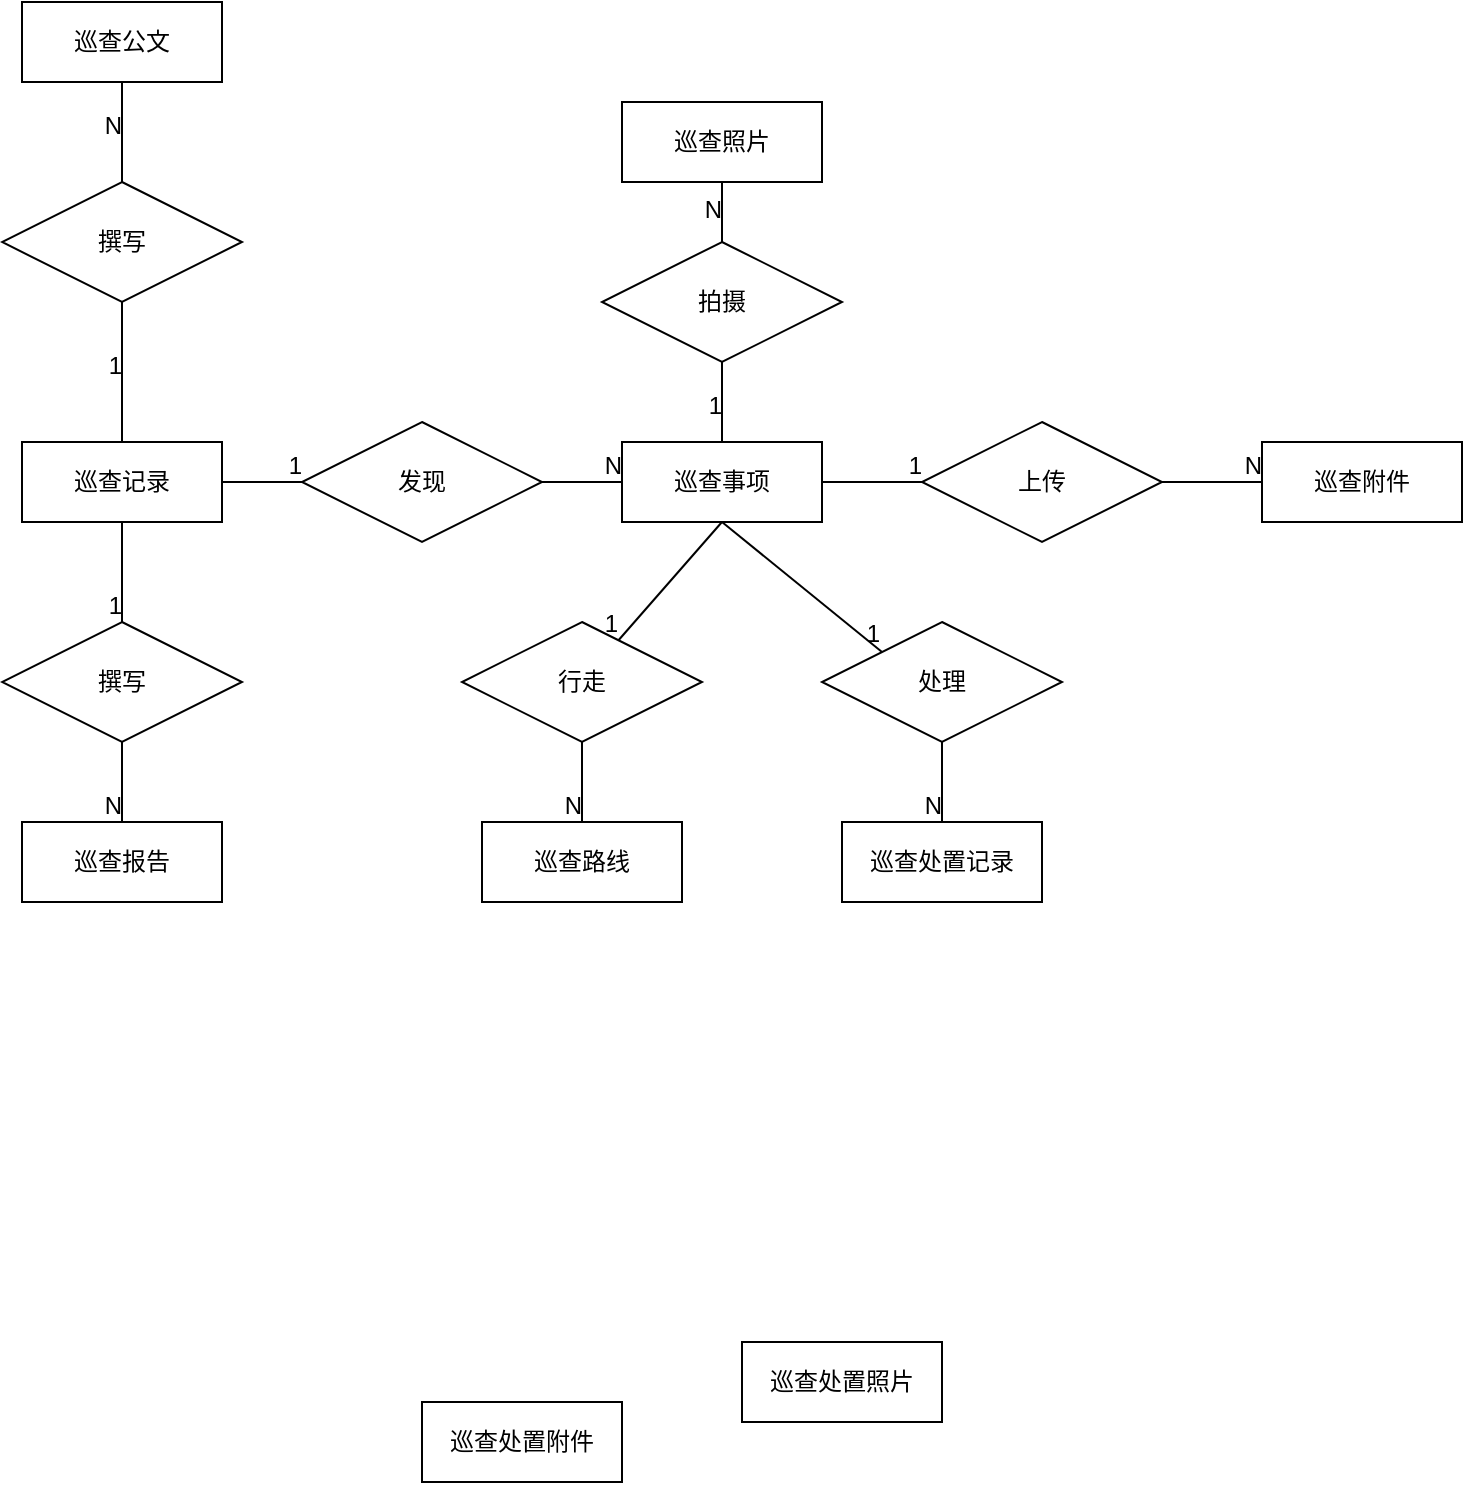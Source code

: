<mxfile version="14.1.8" type="github">
  <diagram id="R2lEEEUBdFMjLlhIrx00" name="Page-1">
    <mxGraphModel dx="905" dy="684" grid="1" gridSize="10" guides="1" tooltips="1" connect="1" arrows="1" fold="1" page="1" pageScale="1" pageWidth="850" pageHeight="1100" math="0" shadow="0" extFonts="Permanent Marker^https://fonts.googleapis.com/css?family=Permanent+Marker">
      <root>
        <mxCell id="0" />
        <mxCell id="1" parent="0" />
        <mxCell id="lb9JI9_FD7YLYeVPfku9-1" value="巡查记录" style="whiteSpace=wrap;html=1;align=center;" vertex="1" parent="1">
          <mxGeometry x="220" y="490" width="100" height="40" as="geometry" />
        </mxCell>
        <mxCell id="lb9JI9_FD7YLYeVPfku9-2" value="巡查事项" style="whiteSpace=wrap;html=1;align=center;" vertex="1" parent="1">
          <mxGeometry x="520" y="490" width="100" height="40" as="geometry" />
        </mxCell>
        <mxCell id="lb9JI9_FD7YLYeVPfku9-3" value="巡查报告" style="whiteSpace=wrap;html=1;align=center;" vertex="1" parent="1">
          <mxGeometry x="220" y="680" width="100" height="40" as="geometry" />
        </mxCell>
        <mxCell id="lb9JI9_FD7YLYeVPfku9-4" value="巡查公文" style="whiteSpace=wrap;html=1;align=center;" vertex="1" parent="1">
          <mxGeometry x="220" y="270" width="100" height="40" as="geometry" />
        </mxCell>
        <mxCell id="lb9JI9_FD7YLYeVPfku9-5" value="巡查照片" style="whiteSpace=wrap;html=1;align=center;" vertex="1" parent="1">
          <mxGeometry x="520" y="320" width="100" height="40" as="geometry" />
        </mxCell>
        <mxCell id="lb9JI9_FD7YLYeVPfku9-7" value="巡查附件" style="whiteSpace=wrap;html=1;align=center;" vertex="1" parent="1">
          <mxGeometry x="840" y="490" width="100" height="40" as="geometry" />
        </mxCell>
        <mxCell id="lb9JI9_FD7YLYeVPfku9-8" value="巡查路线" style="whiteSpace=wrap;html=1;align=center;" vertex="1" parent="1">
          <mxGeometry x="450" y="680" width="100" height="40" as="geometry" />
        </mxCell>
        <mxCell id="lb9JI9_FD7YLYeVPfku9-9" value="巡查处置记录" style="whiteSpace=wrap;html=1;align=center;" vertex="1" parent="1">
          <mxGeometry x="630" y="680" width="100" height="40" as="geometry" />
        </mxCell>
        <mxCell id="lb9JI9_FD7YLYeVPfku9-10" value="巡查处置附件" style="whiteSpace=wrap;html=1;align=center;" vertex="1" parent="1">
          <mxGeometry x="420" y="970" width="100" height="40" as="geometry" />
        </mxCell>
        <mxCell id="lb9JI9_FD7YLYeVPfku9-11" value="巡查处置照片" style="whiteSpace=wrap;html=1;align=center;" vertex="1" parent="1">
          <mxGeometry x="580" y="940" width="100" height="40" as="geometry" />
        </mxCell>
        <mxCell id="lb9JI9_FD7YLYeVPfku9-12" value="发现" style="shape=rhombus;perimeter=rhombusPerimeter;whiteSpace=wrap;html=1;align=center;" vertex="1" parent="1">
          <mxGeometry x="360" y="480" width="120" height="60" as="geometry" />
        </mxCell>
        <mxCell id="lb9JI9_FD7YLYeVPfku9-13" value="" style="endArrow=none;html=1;rounded=0;entryX=0;entryY=0.5;entryDx=0;entryDy=0;" edge="1" parent="1" target="lb9JI9_FD7YLYeVPfku9-12">
          <mxGeometry relative="1" as="geometry">
            <mxPoint x="320" y="510" as="sourcePoint" />
            <mxPoint x="390" y="510" as="targetPoint" />
          </mxGeometry>
        </mxCell>
        <mxCell id="lb9JI9_FD7YLYeVPfku9-14" value="1" style="resizable=0;html=1;align=right;verticalAlign=bottom;" connectable="0" vertex="1" parent="lb9JI9_FD7YLYeVPfku9-13">
          <mxGeometry x="1" relative="1" as="geometry" />
        </mxCell>
        <mxCell id="lb9JI9_FD7YLYeVPfku9-15" value="" style="endArrow=none;html=1;rounded=0;exitX=1;exitY=0.5;exitDx=0;exitDy=0;entryX=0;entryY=0.5;entryDx=0;entryDy=0;" edge="1" parent="1" source="lb9JI9_FD7YLYeVPfku9-12" target="lb9JI9_FD7YLYeVPfku9-2">
          <mxGeometry relative="1" as="geometry">
            <mxPoint x="450" y="590" as="sourcePoint" />
            <mxPoint x="610" y="590" as="targetPoint" />
          </mxGeometry>
        </mxCell>
        <mxCell id="lb9JI9_FD7YLYeVPfku9-16" value="N" style="resizable=0;html=1;align=right;verticalAlign=bottom;" connectable="0" vertex="1" parent="lb9JI9_FD7YLYeVPfku9-15">
          <mxGeometry x="1" relative="1" as="geometry" />
        </mxCell>
        <mxCell id="lb9JI9_FD7YLYeVPfku9-17" value="撰写" style="shape=rhombus;perimeter=rhombusPerimeter;whiteSpace=wrap;html=1;align=center;" vertex="1" parent="1">
          <mxGeometry x="210" y="580" width="120" height="60" as="geometry" />
        </mxCell>
        <mxCell id="lb9JI9_FD7YLYeVPfku9-18" value="" style="endArrow=none;html=1;rounded=0;exitX=0.5;exitY=1;exitDx=0;exitDy=0;entryX=0.5;entryY=0;entryDx=0;entryDy=0;" edge="1" parent="1" source="lb9JI9_FD7YLYeVPfku9-1" target="lb9JI9_FD7YLYeVPfku9-17">
          <mxGeometry relative="1" as="geometry">
            <mxPoint x="400" y="600" as="sourcePoint" />
            <mxPoint x="560" y="600" as="targetPoint" />
          </mxGeometry>
        </mxCell>
        <mxCell id="lb9JI9_FD7YLYeVPfku9-19" value="1" style="resizable=0;html=1;align=right;verticalAlign=bottom;" connectable="0" vertex="1" parent="lb9JI9_FD7YLYeVPfku9-18">
          <mxGeometry x="1" relative="1" as="geometry" />
        </mxCell>
        <mxCell id="lb9JI9_FD7YLYeVPfku9-20" value="" style="endArrow=none;html=1;rounded=0;exitX=0.5;exitY=1;exitDx=0;exitDy=0;entryX=0.5;entryY=0;entryDx=0;entryDy=0;" edge="1" parent="1" source="lb9JI9_FD7YLYeVPfku9-17" target="lb9JI9_FD7YLYeVPfku9-3">
          <mxGeometry relative="1" as="geometry">
            <mxPoint x="420" y="630" as="sourcePoint" />
            <mxPoint x="580" y="630" as="targetPoint" />
          </mxGeometry>
        </mxCell>
        <mxCell id="lb9JI9_FD7YLYeVPfku9-21" value="N" style="resizable=0;html=1;align=right;verticalAlign=bottom;" connectable="0" vertex="1" parent="lb9JI9_FD7YLYeVPfku9-20">
          <mxGeometry x="1" relative="1" as="geometry" />
        </mxCell>
        <mxCell id="lb9JI9_FD7YLYeVPfku9-22" value="撰写" style="shape=rhombus;perimeter=rhombusPerimeter;whiteSpace=wrap;html=1;align=center;" vertex="1" parent="1">
          <mxGeometry x="210" y="360" width="120" height="60" as="geometry" />
        </mxCell>
        <mxCell id="lb9JI9_FD7YLYeVPfku9-23" value="" style="endArrow=none;html=1;rounded=0;exitX=0.5;exitY=0;exitDx=0;exitDy=0;entryX=0.5;entryY=1;entryDx=0;entryDy=0;" edge="1" parent="1" source="lb9JI9_FD7YLYeVPfku9-1" target="lb9JI9_FD7YLYeVPfku9-22">
          <mxGeometry relative="1" as="geometry">
            <mxPoint x="320" y="450" as="sourcePoint" />
            <mxPoint x="480" y="450" as="targetPoint" />
          </mxGeometry>
        </mxCell>
        <mxCell id="lb9JI9_FD7YLYeVPfku9-24" value="1" style="resizable=0;html=1;align=right;verticalAlign=bottom;" connectable="0" vertex="1" parent="lb9JI9_FD7YLYeVPfku9-23">
          <mxGeometry x="1" relative="1" as="geometry">
            <mxPoint y="40" as="offset" />
          </mxGeometry>
        </mxCell>
        <mxCell id="lb9JI9_FD7YLYeVPfku9-25" value="" style="endArrow=none;html=1;rounded=0;exitX=0.5;exitY=0;exitDx=0;exitDy=0;entryX=0.5;entryY=1;entryDx=0;entryDy=0;" edge="1" parent="1" source="lb9JI9_FD7YLYeVPfku9-22" target="lb9JI9_FD7YLYeVPfku9-4">
          <mxGeometry relative="1" as="geometry">
            <mxPoint x="400" y="330" as="sourcePoint" />
            <mxPoint x="560" y="330" as="targetPoint" />
          </mxGeometry>
        </mxCell>
        <mxCell id="lb9JI9_FD7YLYeVPfku9-26" value="N" style="resizable=0;html=1;align=right;verticalAlign=bottom;" connectable="0" vertex="1" parent="lb9JI9_FD7YLYeVPfku9-25">
          <mxGeometry x="1" relative="1" as="geometry">
            <mxPoint y="30" as="offset" />
          </mxGeometry>
        </mxCell>
        <mxCell id="lb9JI9_FD7YLYeVPfku9-27" value="拍摄" style="shape=rhombus;perimeter=rhombusPerimeter;whiteSpace=wrap;html=1;align=center;" vertex="1" parent="1">
          <mxGeometry x="510" y="390" width="120" height="60" as="geometry" />
        </mxCell>
        <mxCell id="lb9JI9_FD7YLYeVPfku9-28" value="" style="endArrow=none;html=1;rounded=0;exitX=0.5;exitY=0;exitDx=0;exitDy=0;entryX=0.5;entryY=1;entryDx=0;entryDy=0;" edge="1" parent="1" source="lb9JI9_FD7YLYeVPfku9-2" target="lb9JI9_FD7YLYeVPfku9-27">
          <mxGeometry relative="1" as="geometry">
            <mxPoint x="630" y="470" as="sourcePoint" />
            <mxPoint x="790" y="470" as="targetPoint" />
          </mxGeometry>
        </mxCell>
        <mxCell id="lb9JI9_FD7YLYeVPfku9-29" value="1" style="resizable=0;html=1;align=right;verticalAlign=bottom;" connectable="0" vertex="1" parent="lb9JI9_FD7YLYeVPfku9-28">
          <mxGeometry x="1" relative="1" as="geometry">
            <mxPoint y="30" as="offset" />
          </mxGeometry>
        </mxCell>
        <mxCell id="lb9JI9_FD7YLYeVPfku9-30" value="" style="endArrow=none;html=1;rounded=0;exitX=0.5;exitY=0;exitDx=0;exitDy=0;entryX=0.5;entryY=1;entryDx=0;entryDy=0;" edge="1" parent="1" source="lb9JI9_FD7YLYeVPfku9-27" target="lb9JI9_FD7YLYeVPfku9-5">
          <mxGeometry relative="1" as="geometry">
            <mxPoint x="650" y="380" as="sourcePoint" />
            <mxPoint x="810" y="380" as="targetPoint" />
          </mxGeometry>
        </mxCell>
        <mxCell id="lb9JI9_FD7YLYeVPfku9-31" value="N" style="resizable=0;html=1;align=right;verticalAlign=bottom;" connectable="0" vertex="1" parent="lb9JI9_FD7YLYeVPfku9-30">
          <mxGeometry x="1" relative="1" as="geometry">
            <mxPoint y="22" as="offset" />
          </mxGeometry>
        </mxCell>
        <mxCell id="lb9JI9_FD7YLYeVPfku9-32" value="上传" style="shape=rhombus;perimeter=rhombusPerimeter;whiteSpace=wrap;html=1;align=center;" vertex="1" parent="1">
          <mxGeometry x="670" y="480" width="120" height="60" as="geometry" />
        </mxCell>
        <mxCell id="lb9JI9_FD7YLYeVPfku9-33" value="" style="endArrow=none;html=1;rounded=0;exitX=1;exitY=0.5;exitDx=0;exitDy=0;entryX=0;entryY=0.5;entryDx=0;entryDy=0;" edge="1" parent="1" source="lb9JI9_FD7YLYeVPfku9-2" target="lb9JI9_FD7YLYeVPfku9-32">
          <mxGeometry relative="1" as="geometry">
            <mxPoint x="630" y="570" as="sourcePoint" />
            <mxPoint x="790" y="570" as="targetPoint" />
          </mxGeometry>
        </mxCell>
        <mxCell id="lb9JI9_FD7YLYeVPfku9-34" value="1" style="resizable=0;html=1;align=right;verticalAlign=bottom;" connectable="0" vertex="1" parent="lb9JI9_FD7YLYeVPfku9-33">
          <mxGeometry x="1" relative="1" as="geometry" />
        </mxCell>
        <mxCell id="lb9JI9_FD7YLYeVPfku9-35" value="" style="endArrow=none;html=1;rounded=0;exitX=1;exitY=0.5;exitDx=0;exitDy=0;entryX=0;entryY=0.5;entryDx=0;entryDy=0;" edge="1" parent="1" source="lb9JI9_FD7YLYeVPfku9-32" target="lb9JI9_FD7YLYeVPfku9-7">
          <mxGeometry relative="1" as="geometry">
            <mxPoint x="790" y="509.5" as="sourcePoint" />
            <mxPoint x="950" y="509.5" as="targetPoint" />
          </mxGeometry>
        </mxCell>
        <mxCell id="lb9JI9_FD7YLYeVPfku9-36" value="N" style="resizable=0;html=1;align=right;verticalAlign=bottom;" connectable="0" vertex="1" parent="lb9JI9_FD7YLYeVPfku9-35">
          <mxGeometry x="1" relative="1" as="geometry" />
        </mxCell>
        <mxCell id="lb9JI9_FD7YLYeVPfku9-37" value="行走" style="shape=rhombus;perimeter=rhombusPerimeter;whiteSpace=wrap;html=1;align=center;" vertex="1" parent="1">
          <mxGeometry x="440" y="580" width="120" height="60" as="geometry" />
        </mxCell>
        <mxCell id="lb9JI9_FD7YLYeVPfku9-38" value="" style="endArrow=none;html=1;rounded=0;exitX=0.5;exitY=1;exitDx=0;exitDy=0;" edge="1" parent="1" source="lb9JI9_FD7YLYeVPfku9-2" target="lb9JI9_FD7YLYeVPfku9-37">
          <mxGeometry relative="1" as="geometry">
            <mxPoint x="690" y="650" as="sourcePoint" />
            <mxPoint x="850" y="650" as="targetPoint" />
          </mxGeometry>
        </mxCell>
        <mxCell id="lb9JI9_FD7YLYeVPfku9-39" value="1" style="resizable=0;html=1;align=right;verticalAlign=bottom;" connectable="0" vertex="1" parent="lb9JI9_FD7YLYeVPfku9-38">
          <mxGeometry x="1" relative="1" as="geometry" />
        </mxCell>
        <mxCell id="lb9JI9_FD7YLYeVPfku9-40" value="" style="endArrow=none;html=1;rounded=0;exitX=0.5;exitY=1;exitDx=0;exitDy=0;entryX=0.5;entryY=0;entryDx=0;entryDy=0;" edge="1" parent="1" source="lb9JI9_FD7YLYeVPfku9-37" target="lb9JI9_FD7YLYeVPfku9-8">
          <mxGeometry relative="1" as="geometry">
            <mxPoint x="520" y="650" as="sourcePoint" />
            <mxPoint x="680" y="650" as="targetPoint" />
          </mxGeometry>
        </mxCell>
        <mxCell id="lb9JI9_FD7YLYeVPfku9-41" value="N" style="resizable=0;html=1;align=right;verticalAlign=bottom;" connectable="0" vertex="1" parent="lb9JI9_FD7YLYeVPfku9-40">
          <mxGeometry x="1" relative="1" as="geometry" />
        </mxCell>
        <mxCell id="lb9JI9_FD7YLYeVPfku9-42" value="处理" style="shape=rhombus;perimeter=rhombusPerimeter;whiteSpace=wrap;html=1;align=center;" vertex="1" parent="1">
          <mxGeometry x="620" y="580" width="120" height="60" as="geometry" />
        </mxCell>
        <mxCell id="lb9JI9_FD7YLYeVPfku9-43" value="" style="endArrow=none;html=1;rounded=0;entryX=0;entryY=0;entryDx=0;entryDy=0;" edge="1" parent="1" target="lb9JI9_FD7YLYeVPfku9-42">
          <mxGeometry relative="1" as="geometry">
            <mxPoint x="570" y="530" as="sourcePoint" />
            <mxPoint x="750" y="560" as="targetPoint" />
          </mxGeometry>
        </mxCell>
        <mxCell id="lb9JI9_FD7YLYeVPfku9-44" value="1" style="resizable=0;html=1;align=right;verticalAlign=bottom;" connectable="0" vertex="1" parent="lb9JI9_FD7YLYeVPfku9-43">
          <mxGeometry x="1" relative="1" as="geometry" />
        </mxCell>
        <mxCell id="lb9JI9_FD7YLYeVPfku9-45" value="" style="endArrow=none;html=1;rounded=0;exitX=0.5;exitY=1;exitDx=0;exitDy=0;entryX=0.5;entryY=0;entryDx=0;entryDy=0;" edge="1" parent="1" source="lb9JI9_FD7YLYeVPfku9-42" target="lb9JI9_FD7YLYeVPfku9-9">
          <mxGeometry relative="1" as="geometry">
            <mxPoint x="770" y="670" as="sourcePoint" />
            <mxPoint x="680" y="670" as="targetPoint" />
          </mxGeometry>
        </mxCell>
        <mxCell id="lb9JI9_FD7YLYeVPfku9-46" value="N" style="resizable=0;html=1;align=right;verticalAlign=bottom;" connectable="0" vertex="1" parent="lb9JI9_FD7YLYeVPfku9-45">
          <mxGeometry x="1" relative="1" as="geometry" />
        </mxCell>
      </root>
    </mxGraphModel>
  </diagram>
</mxfile>
